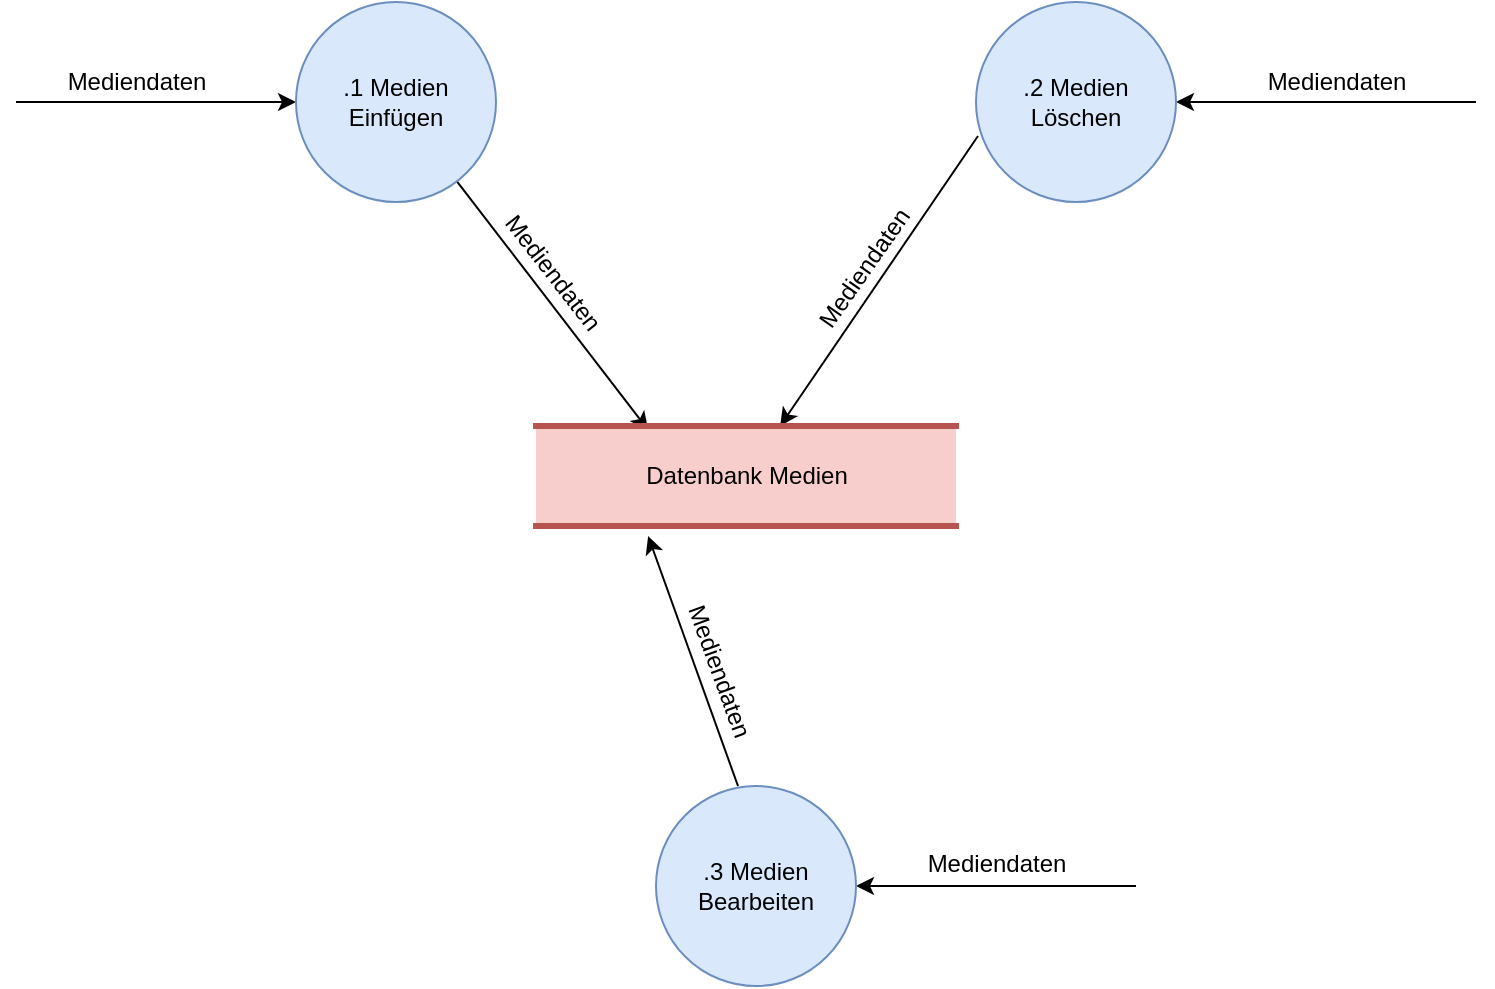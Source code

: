 <mxfile version="12.3.5" type="device" pages="1"><diagram id="EwYo01Muj3uLmIzzrMxO" name="Page-1"><mxGraphModel dx="2062" dy="1105" grid="1" gridSize="10" guides="1" tooltips="1" connect="1" arrows="1" fold="1" page="1" pageScale="1" pageWidth="1169" pageHeight="827" math="0" shadow="0"><root><mxCell id="0"/><mxCell id="1" parent="0"/><mxCell id="dJ3b1jBsLNHbhXZUhPLd-1" style="rounded=0;orthogonalLoop=1;jettySize=auto;html=1;entryX=0.267;entryY=0.04;entryDx=0;entryDy=0;entryPerimeter=0;startArrow=none;startFill=0;" parent="1" source="dJ3b1jBsLNHbhXZUhPLd-3" target="dJ3b1jBsLNHbhXZUhPLd-4" edge="1"><mxGeometry relative="1" as="geometry"/></mxCell><mxCell id="dJ3b1jBsLNHbhXZUhPLd-2" value="Mediendaten" style="text;html=1;align=center;verticalAlign=middle;resizable=0;points=[];;labelBackgroundColor=#ffffff;rotation=52;" parent="dJ3b1jBsLNHbhXZUhPLd-1" vertex="1" connectable="0"><mxGeometry x="0.364" y="1" relative="1" as="geometry"><mxPoint x="-18.5" y="-39" as="offset"/></mxGeometry></mxCell><mxCell id="dJ3b1jBsLNHbhXZUhPLd-9" style="edgeStyle=none;rounded=0;orthogonalLoop=1;jettySize=auto;html=1;exitX=0;exitY=0.5;exitDx=0;exitDy=0;startArrow=classic;startFill=1;endArrow=none;endFill=0;" parent="1" source="dJ3b1jBsLNHbhXZUhPLd-3" edge="1"><mxGeometry relative="1" as="geometry"><mxPoint x="230" y="218" as="targetPoint"/></mxGeometry></mxCell><mxCell id="dJ3b1jBsLNHbhXZUhPLd-10" value="Mediendaten" style="text;html=1;align=center;verticalAlign=middle;resizable=0;points=[];;labelBackgroundColor=#ffffff;" parent="dJ3b1jBsLNHbhXZUhPLd-9" vertex="1" connectable="0"><mxGeometry x="0.386" relative="1" as="geometry"><mxPoint x="17" y="-10" as="offset"/></mxGeometry></mxCell><mxCell id="dJ3b1jBsLNHbhXZUhPLd-3" value=".1 Medien Einfügen" style="ellipse;whiteSpace=wrap;html=1;aspect=fixed;fillColor=#dae8fc;strokeColor=#6c8ebf;strokeWidth=1;" parent="1" vertex="1"><mxGeometry x="370" y="168" width="100" height="100" as="geometry"/></mxCell><mxCell id="dJ3b1jBsLNHbhXZUhPLd-17" style="edgeStyle=none;rounded=0;orthogonalLoop=1;jettySize=auto;html=1;entryX=0.01;entryY=0.67;entryDx=0;entryDy=0;entryPerimeter=0;startArrow=classic;startFill=1;endArrow=none;endFill=0;" parent="1" source="dJ3b1jBsLNHbhXZUhPLd-4" target="dJ3b1jBsLNHbhXZUhPLd-5" edge="1"><mxGeometry relative="1" as="geometry"/></mxCell><mxCell id="dJ3b1jBsLNHbhXZUhPLd-18" value="Mediendaten" style="text;html=1;align=center;verticalAlign=middle;resizable=0;points=[];;labelBackgroundColor=#ffffff;rotation=-55;" parent="dJ3b1jBsLNHbhXZUhPLd-17" vertex="1" connectable="0"><mxGeometry x="-0.163" y="1" relative="1" as="geometry"><mxPoint x="0.5" y="-17" as="offset"/></mxGeometry></mxCell><mxCell id="dJ3b1jBsLNHbhXZUhPLd-20" style="edgeStyle=none;rounded=0;orthogonalLoop=1;jettySize=auto;html=1;entryX=0.41;entryY=0;entryDx=0;entryDy=0;entryPerimeter=0;startArrow=classic;startFill=1;endArrow=none;endFill=0;exitX=0.267;exitY=1.1;exitDx=0;exitDy=0;exitPerimeter=0;" parent="1" source="dJ3b1jBsLNHbhXZUhPLd-4" target="dJ3b1jBsLNHbhXZUhPLd-6" edge="1"><mxGeometry relative="1" as="geometry"/></mxCell><mxCell id="dJ3b1jBsLNHbhXZUhPLd-21" value="Mediendaten" style="text;html=1;align=center;verticalAlign=middle;resizable=0;points=[];;labelBackgroundColor=#ffffff;rotation=70;" parent="dJ3b1jBsLNHbhXZUhPLd-20" vertex="1" connectable="0"><mxGeometry x="-0.217" relative="1" as="geometry"><mxPoint x="18" y="17.5" as="offset"/></mxGeometry></mxCell><mxCell id="dJ3b1jBsLNHbhXZUhPLd-4" value="Datenbank Medien" style="html=1;dashed=0;whitespace=wrap;shape=partialRectangle;right=0;left=0;fillColor=#f8cecc;strokeColor=#b85450;strokeWidth=3;" parent="1" vertex="1"><mxGeometry x="490" y="380" width="210" height="50" as="geometry"/></mxCell><mxCell id="dJ3b1jBsLNHbhXZUhPLd-11" style="edgeStyle=none;rounded=0;orthogonalLoop=1;jettySize=auto;html=1;startArrow=classic;startFill=1;endArrow=none;endFill=0;" parent="1" source="dJ3b1jBsLNHbhXZUhPLd-5" edge="1"><mxGeometry relative="1" as="geometry"><mxPoint x="960" y="218" as="targetPoint"/></mxGeometry></mxCell><mxCell id="dJ3b1jBsLNHbhXZUhPLd-13" value="&lt;span style=&quot;color: rgba(0 , 0 , 0 , 0) ; font-family: monospace ; font-size: 0px ; background-color: rgb(248 , 249 , 250)&quot;&gt;%3CmxGraphModel%3E%3Croot%3E%3CmxCell%20id%3D%220%22%2F%3E%3CmxCell%20id%3D%221%22%20parent%3D%220%22%2F%3E%3CmxCell%20id%3D%222%22%20value%3D%22Neues%20Medium%20Daten%22%20style%3D%22text%3Bhtml%3D1%3Balign%3Dcenter%3BverticalAlign%3Dmiddle%3Bresizable%3D0%3Bpoints%3D%5B%5D%3B%3BlabelBackgroundColor%3D%23ffffff%3B%22%20vertex%3D%221%22%20connectable%3D%220%22%20parent%3D%221%22%3E%3CmxGeometry%20x%3D%22290%22%20y%3D%22200%22%20as%3D%22geometry%22%3E%3CmxPoint%20x%3D%2217%22%20y%3D%22-18%22%20as%3D%22offset%22%2F%3E%3C%2FmxGeometry%3E%3C%2FmxCell%3E%3C%2Froot%3E%3C%2FmxGraphModel%3E&lt;/span&gt;" style="text;html=1;align=center;verticalAlign=middle;resizable=0;points=[];;labelBackgroundColor=#ffffff;" parent="dJ3b1jBsLNHbhXZUhPLd-11" vertex="1" connectable="0"><mxGeometry x="-0.133" y="7" relative="1" as="geometry"><mxPoint as="offset"/></mxGeometry></mxCell><mxCell id="dJ3b1jBsLNHbhXZUhPLd-14" value="Mediendaten" style="text;html=1;align=center;verticalAlign=middle;resizable=0;points=[];;labelBackgroundColor=#ffffff;" parent="dJ3b1jBsLNHbhXZUhPLd-11" vertex="1" connectable="0"><mxGeometry x="-0.32" relative="1" as="geometry"><mxPoint x="29" y="-10" as="offset"/></mxGeometry></mxCell><mxCell id="dJ3b1jBsLNHbhXZUhPLd-5" value=".2 Medien Löschen" style="ellipse;whiteSpace=wrap;html=1;aspect=fixed;fillColor=#dae8fc;strokeColor=#6c8ebf;strokeWidth=1;" parent="1" vertex="1"><mxGeometry x="710" y="168" width="100" height="100" as="geometry"/></mxCell><mxCell id="dJ3b1jBsLNHbhXZUhPLd-12" style="edgeStyle=none;rounded=0;orthogonalLoop=1;jettySize=auto;html=1;exitX=1;exitY=0.5;exitDx=0;exitDy=0;startArrow=classic;startFill=1;endArrow=none;endFill=0;" parent="1" source="dJ3b1jBsLNHbhXZUhPLd-6" edge="1"><mxGeometry relative="1" as="geometry"><mxPoint x="790" y="610" as="targetPoint"/></mxGeometry></mxCell><mxCell id="dJ3b1jBsLNHbhXZUhPLd-15" value="Mediendaten" style="text;html=1;align=center;verticalAlign=middle;resizable=0;points=[];;labelBackgroundColor=#ffffff;" parent="dJ3b1jBsLNHbhXZUhPLd-12" vertex="1" connectable="0"><mxGeometry x="0.157" y="1" relative="1" as="geometry"><mxPoint x="-11" y="-10" as="offset"/></mxGeometry></mxCell><mxCell id="dJ3b1jBsLNHbhXZUhPLd-6" value=".3 Medien Bearbeiten" style="ellipse;whiteSpace=wrap;html=1;aspect=fixed;fillColor=#dae8fc;strokeColor=#6c8ebf;strokeWidth=1;" parent="1" vertex="1"><mxGeometry x="550" y="560" width="100" height="100" as="geometry"/></mxCell></root></mxGraphModel></diagram></mxfile>